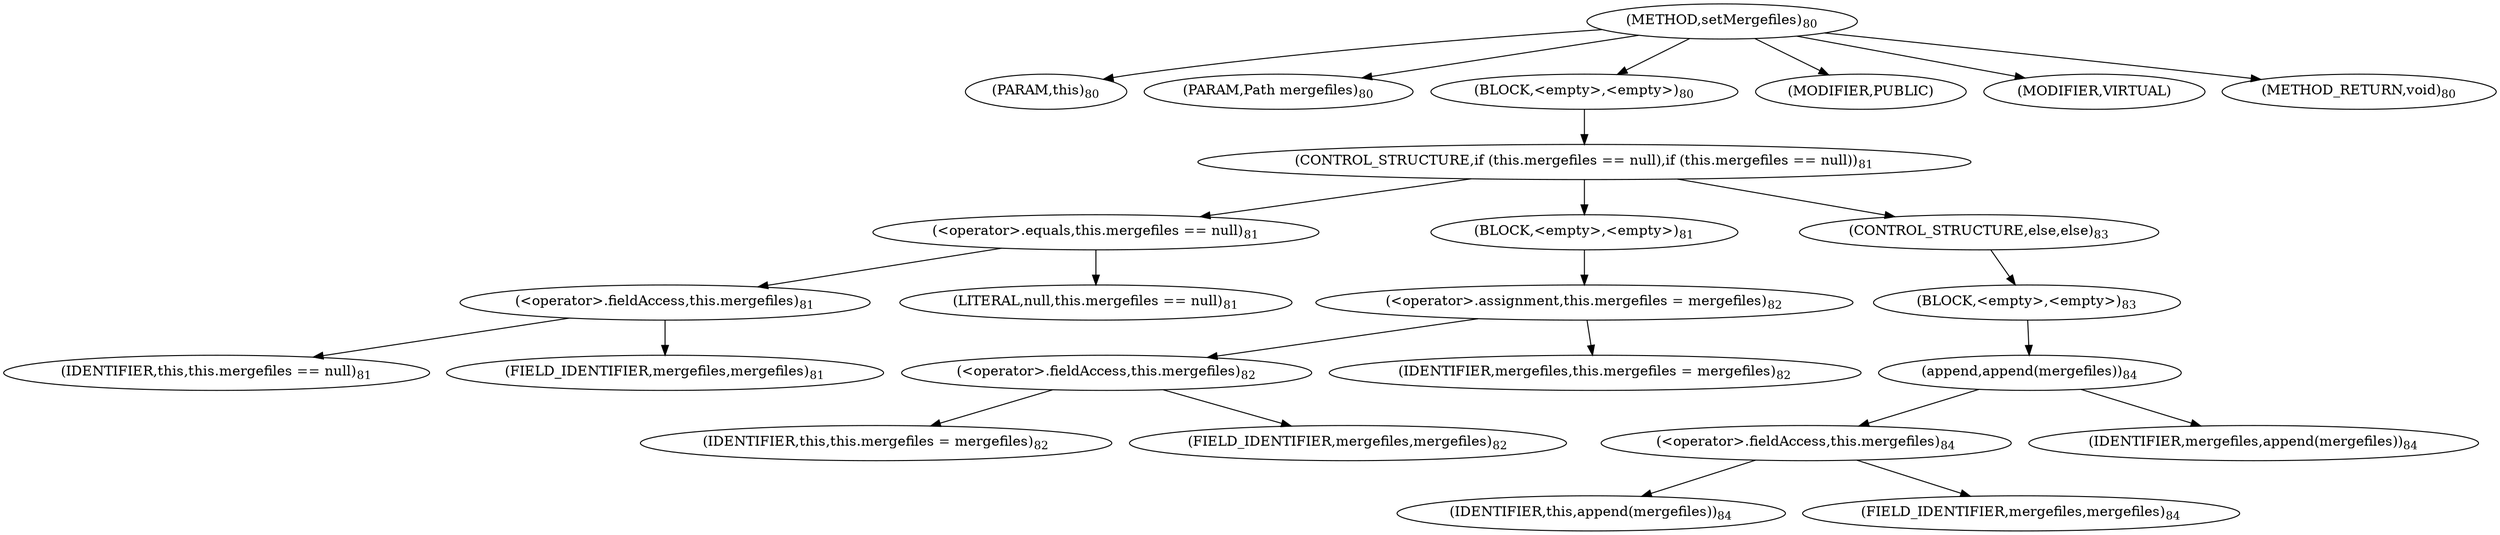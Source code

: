 digraph "setMergefiles" {  
"90" [label = <(METHOD,setMergefiles)<SUB>80</SUB>> ]
"11" [label = <(PARAM,this)<SUB>80</SUB>> ]
"91" [label = <(PARAM,Path mergefiles)<SUB>80</SUB>> ]
"92" [label = <(BLOCK,&lt;empty&gt;,&lt;empty&gt;)<SUB>80</SUB>> ]
"93" [label = <(CONTROL_STRUCTURE,if (this.mergefiles == null),if (this.mergefiles == null))<SUB>81</SUB>> ]
"94" [label = <(&lt;operator&gt;.equals,this.mergefiles == null)<SUB>81</SUB>> ]
"95" [label = <(&lt;operator&gt;.fieldAccess,this.mergefiles)<SUB>81</SUB>> ]
"10" [label = <(IDENTIFIER,this,this.mergefiles == null)<SUB>81</SUB>> ]
"96" [label = <(FIELD_IDENTIFIER,mergefiles,mergefiles)<SUB>81</SUB>> ]
"97" [label = <(LITERAL,null,this.mergefiles == null)<SUB>81</SUB>> ]
"98" [label = <(BLOCK,&lt;empty&gt;,&lt;empty&gt;)<SUB>81</SUB>> ]
"99" [label = <(&lt;operator&gt;.assignment,this.mergefiles = mergefiles)<SUB>82</SUB>> ]
"100" [label = <(&lt;operator&gt;.fieldAccess,this.mergefiles)<SUB>82</SUB>> ]
"12" [label = <(IDENTIFIER,this,this.mergefiles = mergefiles)<SUB>82</SUB>> ]
"101" [label = <(FIELD_IDENTIFIER,mergefiles,mergefiles)<SUB>82</SUB>> ]
"102" [label = <(IDENTIFIER,mergefiles,this.mergefiles = mergefiles)<SUB>82</SUB>> ]
"103" [label = <(CONTROL_STRUCTURE,else,else)<SUB>83</SUB>> ]
"104" [label = <(BLOCK,&lt;empty&gt;,&lt;empty&gt;)<SUB>83</SUB>> ]
"105" [label = <(append,append(mergefiles))<SUB>84</SUB>> ]
"106" [label = <(&lt;operator&gt;.fieldAccess,this.mergefiles)<SUB>84</SUB>> ]
"13" [label = <(IDENTIFIER,this,append(mergefiles))<SUB>84</SUB>> ]
"107" [label = <(FIELD_IDENTIFIER,mergefiles,mergefiles)<SUB>84</SUB>> ]
"108" [label = <(IDENTIFIER,mergefiles,append(mergefiles))<SUB>84</SUB>> ]
"109" [label = <(MODIFIER,PUBLIC)> ]
"110" [label = <(MODIFIER,VIRTUAL)> ]
"111" [label = <(METHOD_RETURN,void)<SUB>80</SUB>> ]
  "90" -> "11" 
  "90" -> "91" 
  "90" -> "92" 
  "90" -> "109" 
  "90" -> "110" 
  "90" -> "111" 
  "92" -> "93" 
  "93" -> "94" 
  "93" -> "98" 
  "93" -> "103" 
  "94" -> "95" 
  "94" -> "97" 
  "95" -> "10" 
  "95" -> "96" 
  "98" -> "99" 
  "99" -> "100" 
  "99" -> "102" 
  "100" -> "12" 
  "100" -> "101" 
  "103" -> "104" 
  "104" -> "105" 
  "105" -> "106" 
  "105" -> "108" 
  "106" -> "13" 
  "106" -> "107" 
}
